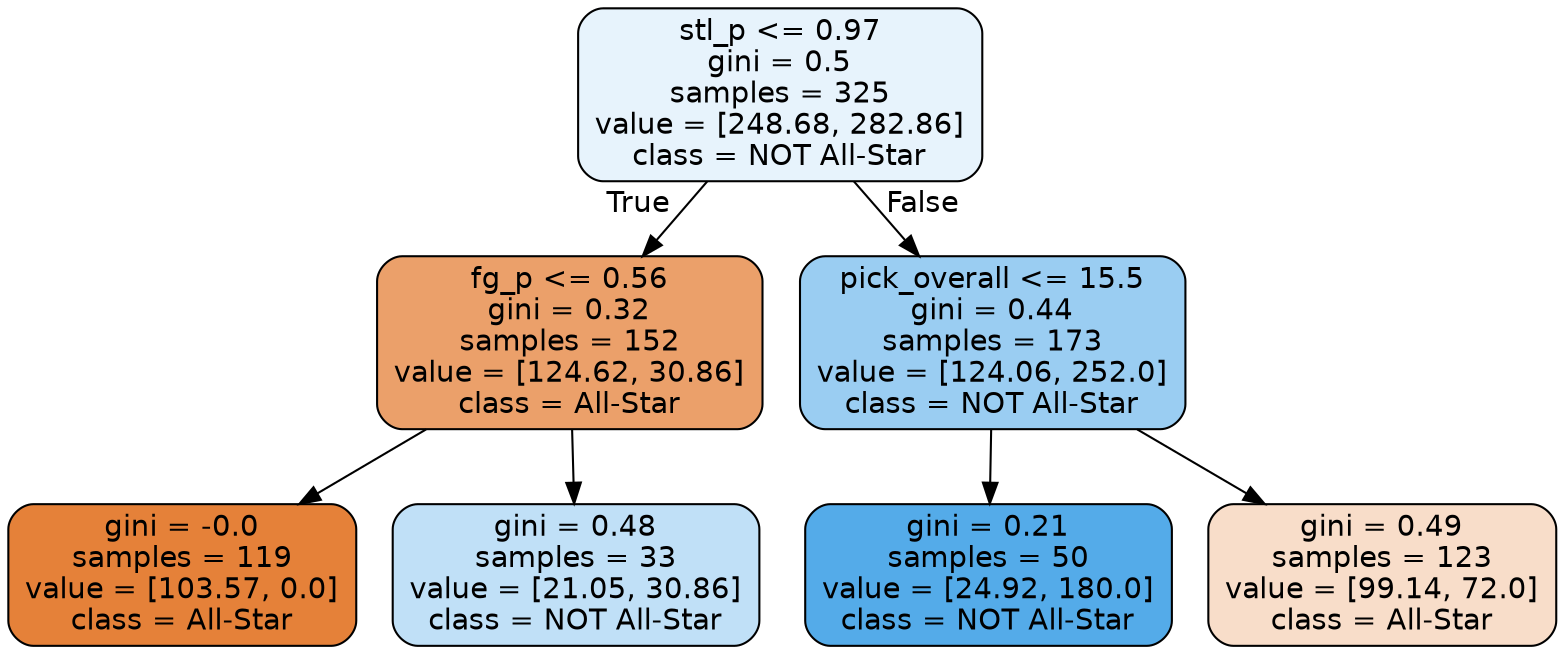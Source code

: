 digraph Tree {
node [shape=box, style="filled, rounded", color="black", fontname=helvetica] ;
edge [fontname=helvetica] ;
0 [label="stl_p <= 0.97\ngini = 0.5\nsamples = 325\nvalue = [248.68, 282.86]\nclass = NOT All-Star", fillcolor="#e7f3fc"] ;
1 [label="fg_p <= 0.56\ngini = 0.32\nsamples = 152\nvalue = [124.62, 30.86]\nclass = All-Star", fillcolor="#eba06a"] ;
0 -> 1 [labeldistance=2.5, labelangle=45, headlabel="True"] ;
2 [label="gini = -0.0\nsamples = 119\nvalue = [103.57, 0.0]\nclass = All-Star", fillcolor="#e58139"] ;
1 -> 2 ;
3 [label="gini = 0.48\nsamples = 33\nvalue = [21.05, 30.86]\nclass = NOT All-Star", fillcolor="#c0e0f7"] ;
1 -> 3 ;
4 [label="pick_overall <= 15.5\ngini = 0.44\nsamples = 173\nvalue = [124.06, 252.0]\nclass = NOT All-Star", fillcolor="#9acdf2"] ;
0 -> 4 [labeldistance=2.5, labelangle=-45, headlabel="False"] ;
5 [label="gini = 0.21\nsamples = 50\nvalue = [24.92, 180.0]\nclass = NOT All-Star", fillcolor="#54abe9"] ;
4 -> 5 ;
6 [label="gini = 0.49\nsamples = 123\nvalue = [99.14, 72.0]\nclass = All-Star", fillcolor="#f8ddc9"] ;
4 -> 6 ;
}